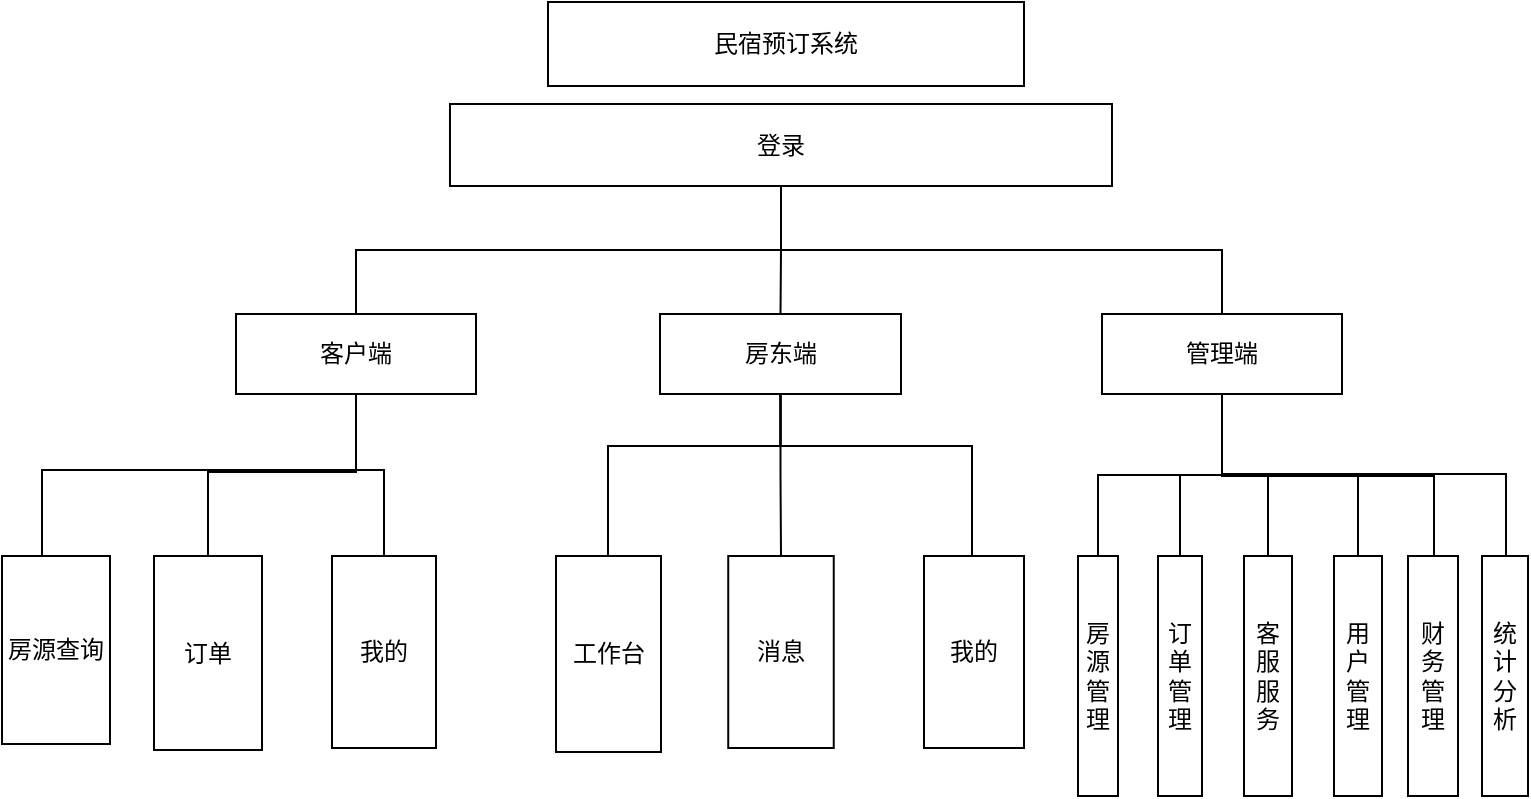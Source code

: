 <mxfile version="26.2.14" pages="2">
  <diagram name="第 1 页" id="EE1FdvPi0SUPEJO_9L75">
    <mxGraphModel dx="1034" dy="578" grid="0" gridSize="10" guides="1" tooltips="1" connect="1" arrows="0" fold="1" page="1" pageScale="1" pageWidth="827" pageHeight="1169" background="#ffffff" math="0" shadow="0">
      <root>
        <mxCell id="0" />
        <mxCell id="1" parent="0" />
        <mxCell id="kZzPBTxeL-IcbpN5rvKB-13" style="rounded=0;orthogonalLoop=1;jettySize=auto;html=1;edgeStyle=orthogonalEdgeStyle;endArrow=none;startFill=0;" parent="1" source="kZzPBTxeL-IcbpN5rvKB-9" target="kZzPBTxeL-IcbpN5rvKB-11" edge="1">
          <mxGeometry relative="1" as="geometry" />
        </mxCell>
        <mxCell id="kZzPBTxeL-IcbpN5rvKB-14" style="edgeStyle=orthogonalEdgeStyle;rounded=0;orthogonalLoop=1;jettySize=auto;html=1;endArrow=none;startFill=0;" parent="1" source="kZzPBTxeL-IcbpN5rvKB-9" target="kZzPBTxeL-IcbpN5rvKB-10" edge="1">
          <mxGeometry relative="1" as="geometry" />
        </mxCell>
        <mxCell id="kZzPBTxeL-IcbpN5rvKB-15" style="rounded=0;orthogonalLoop=1;jettySize=auto;html=1;edgeStyle=orthogonalEdgeStyle;strokeColor=default;endArrow=none;startFill=0;" parent="1" source="kZzPBTxeL-IcbpN5rvKB-9" target="kZzPBTxeL-IcbpN5rvKB-12" edge="1">
          <mxGeometry relative="1" as="geometry" />
        </mxCell>
        <mxCell id="kZzPBTxeL-IcbpN5rvKB-9" value="登录" style="rounded=0;whiteSpace=wrap;html=1;fillColor=none;" parent="1" vertex="1">
          <mxGeometry x="256.99" y="55" width="331" height="41" as="geometry" />
        </mxCell>
        <mxCell id="kZzPBTxeL-IcbpN5rvKB-23" style="edgeStyle=orthogonalEdgeStyle;rounded=0;orthogonalLoop=1;jettySize=auto;html=1;endArrow=none;startFill=0;" parent="1" source="kZzPBTxeL-IcbpN5rvKB-10" target="kZzPBTxeL-IcbpN5rvKB-16" edge="1">
          <mxGeometry relative="1" as="geometry">
            <Array as="points">
              <mxPoint x="210" y="238" />
              <mxPoint x="53" y="238" />
            </Array>
          </mxGeometry>
        </mxCell>
        <mxCell id="kZzPBTxeL-IcbpN5rvKB-29" style="edgeStyle=orthogonalEdgeStyle;rounded=0;orthogonalLoop=1;jettySize=auto;html=1;endArrow=none;startFill=0;" parent="1" source="kZzPBTxeL-IcbpN5rvKB-10" target="kZzPBTxeL-IcbpN5rvKB-19" edge="1">
          <mxGeometry relative="1" as="geometry">
            <Array as="points">
              <mxPoint x="210" y="239" />
              <mxPoint x="136" y="239" />
            </Array>
          </mxGeometry>
        </mxCell>
        <mxCell id="kZzPBTxeL-IcbpN5rvKB-30" style="edgeStyle=orthogonalEdgeStyle;rounded=0;orthogonalLoop=1;jettySize=auto;html=1;entryX=0;entryY=0.5;entryDx=0;entryDy=0;endArrow=none;startFill=0;" parent="1" source="kZzPBTxeL-IcbpN5rvKB-10" target="kZzPBTxeL-IcbpN5rvKB-18" edge="1">
          <mxGeometry relative="1" as="geometry">
            <Array as="points">
              <mxPoint x="210" y="238" />
              <mxPoint x="224" y="238" />
              <mxPoint x="224" y="279" />
            </Array>
          </mxGeometry>
        </mxCell>
        <mxCell id="kZzPBTxeL-IcbpN5rvKB-10" value="客户端" style="rounded=0;whiteSpace=wrap;html=1;" parent="1" vertex="1">
          <mxGeometry x="150" y="160" width="120" height="40" as="geometry" />
        </mxCell>
        <mxCell id="kZzPBTxeL-IcbpN5rvKB-31" style="edgeStyle=orthogonalEdgeStyle;rounded=0;orthogonalLoop=1;jettySize=auto;html=1;endArrow=none;startFill=0;" parent="1" source="kZzPBTxeL-IcbpN5rvKB-11" target="kZzPBTxeL-IcbpN5rvKB-20" edge="1">
          <mxGeometry relative="1" as="geometry">
            <Array as="points">
              <mxPoint x="423" y="226" />
              <mxPoint x="336" y="226" />
            </Array>
          </mxGeometry>
        </mxCell>
        <mxCell id="kZzPBTxeL-IcbpN5rvKB-33" style="edgeStyle=orthogonalEdgeStyle;rounded=0;orthogonalLoop=1;jettySize=auto;html=1;endArrow=none;startFill=0;" parent="1" source="kZzPBTxeL-IcbpN5rvKB-11" target="kZzPBTxeL-IcbpN5rvKB-22" edge="1">
          <mxGeometry relative="1" as="geometry" />
        </mxCell>
        <mxCell id="kZzPBTxeL-IcbpN5rvKB-34" style="edgeStyle=orthogonalEdgeStyle;rounded=0;orthogonalLoop=1;jettySize=auto;html=1;endArrow=none;startFill=0;" parent="1" source="kZzPBTxeL-IcbpN5rvKB-11" target="kZzPBTxeL-IcbpN5rvKB-21" edge="1">
          <mxGeometry relative="1" as="geometry">
            <Array as="points">
              <mxPoint x="423" y="226" />
              <mxPoint x="518" y="226" />
            </Array>
          </mxGeometry>
        </mxCell>
        <mxCell id="kZzPBTxeL-IcbpN5rvKB-11" value="房东端" style="rounded=0;whiteSpace=wrap;html=1;" parent="1" vertex="1">
          <mxGeometry x="362" y="160" width="120.5" height="40" as="geometry" />
        </mxCell>
        <mxCell id="kZzPBTxeL-IcbpN5rvKB-44" style="edgeStyle=orthogonalEdgeStyle;rounded=0;orthogonalLoop=1;jettySize=auto;html=1;endArrow=none;startFill=0;" parent="1" source="kZzPBTxeL-IcbpN5rvKB-12" target="kZzPBTxeL-IcbpN5rvKB-37" edge="1">
          <mxGeometry relative="1" as="geometry" />
        </mxCell>
        <mxCell id="kZzPBTxeL-IcbpN5rvKB-45" style="edgeStyle=orthogonalEdgeStyle;rounded=0;orthogonalLoop=1;jettySize=auto;html=1;endArrow=none;startFill=0;" parent="1" source="kZzPBTxeL-IcbpN5rvKB-12" target="kZzPBTxeL-IcbpN5rvKB-28" edge="1">
          <mxGeometry relative="1" as="geometry" />
        </mxCell>
        <mxCell id="kZzPBTxeL-IcbpN5rvKB-46" style="edgeStyle=orthogonalEdgeStyle;rounded=0;orthogonalLoop=1;jettySize=auto;html=1;endArrow=none;startFill=0;" parent="1" source="kZzPBTxeL-IcbpN5rvKB-12" target="kZzPBTxeL-IcbpN5rvKB-38" edge="1">
          <mxGeometry relative="1" as="geometry" />
        </mxCell>
        <mxCell id="kZzPBTxeL-IcbpN5rvKB-47" style="edgeStyle=orthogonalEdgeStyle;rounded=0;orthogonalLoop=1;jettySize=auto;html=1;endArrow=none;startFill=0;" parent="1" source="kZzPBTxeL-IcbpN5rvKB-12" target="kZzPBTxeL-IcbpN5rvKB-36" edge="1">
          <mxGeometry relative="1" as="geometry" />
        </mxCell>
        <mxCell id="kZzPBTxeL-IcbpN5rvKB-48" style="edgeStyle=orthogonalEdgeStyle;rounded=0;orthogonalLoop=1;jettySize=auto;html=1;endArrow=none;startFill=0;" parent="1" source="kZzPBTxeL-IcbpN5rvKB-12" target="kZzPBTxeL-IcbpN5rvKB-35" edge="1">
          <mxGeometry relative="1" as="geometry">
            <Array as="points">
              <mxPoint x="643" y="241" />
              <mxPoint x="749" y="241" />
            </Array>
          </mxGeometry>
        </mxCell>
        <mxCell id="kZzPBTxeL-IcbpN5rvKB-49" style="edgeStyle=orthogonalEdgeStyle;rounded=0;orthogonalLoop=1;jettySize=auto;html=1;endArrow=none;startFill=0;" parent="1" source="kZzPBTxeL-IcbpN5rvKB-12" target="kZzPBTxeL-IcbpN5rvKB-42" edge="1">
          <mxGeometry relative="1" as="geometry">
            <Array as="points">
              <mxPoint x="643" y="240" />
              <mxPoint x="785" y="240" />
            </Array>
          </mxGeometry>
        </mxCell>
        <mxCell id="kZzPBTxeL-IcbpN5rvKB-12" value="管理端" style="rounded=0;whiteSpace=wrap;html=1;" parent="1" vertex="1">
          <mxGeometry x="583" y="160" width="120" height="40" as="geometry" />
        </mxCell>
        <mxCell id="kZzPBTxeL-IcbpN5rvKB-16" value="房源查询" style="rounded=0;whiteSpace=wrap;html=1;direction=south;" parent="1" vertex="1">
          <mxGeometry x="33" y="281" width="54" height="94" as="geometry" />
        </mxCell>
        <mxCell id="kZzPBTxeL-IcbpN5rvKB-18" value="我的" style="rounded=0;whiteSpace=wrap;html=1;direction=south;" parent="1" vertex="1">
          <mxGeometry x="198" y="281" width="52" height="96" as="geometry" />
        </mxCell>
        <mxCell id="kZzPBTxeL-IcbpN5rvKB-19" value="订单" style="rounded=0;whiteSpace=wrap;html=1;direction=south;" parent="1" vertex="1">
          <mxGeometry x="109" y="281" width="54" height="97" as="geometry" />
        </mxCell>
        <mxCell id="kZzPBTxeL-IcbpN5rvKB-20" value="工作台" style="rounded=0;whiteSpace=wrap;html=1;direction=south;" parent="1" vertex="1">
          <mxGeometry x="310" y="281" width="52.5" height="98" as="geometry" />
        </mxCell>
        <mxCell id="kZzPBTxeL-IcbpN5rvKB-21" value="我的" style="rounded=0;whiteSpace=wrap;html=1;direction=south;" parent="1" vertex="1">
          <mxGeometry x="494" y="281" width="50" height="96" as="geometry" />
        </mxCell>
        <mxCell id="kZzPBTxeL-IcbpN5rvKB-22" value="消息" style="rounded=0;whiteSpace=wrap;html=1;direction=south;" parent="1" vertex="1">
          <mxGeometry x="396.12" y="281" width="52.75" height="96" as="geometry" />
        </mxCell>
        <mxCell id="kZzPBTxeL-IcbpN5rvKB-27" value="民宿预订系统" style="rounded=0;whiteSpace=wrap;html=1;" parent="1" vertex="1">
          <mxGeometry x="306" y="4" width="238" height="42" as="geometry" />
        </mxCell>
        <mxCell id="kZzPBTxeL-IcbpN5rvKB-28" value="订单管理" style="rounded=0;whiteSpace=wrap;html=1;direction=south;" parent="1" vertex="1">
          <mxGeometry x="611" y="281" width="22" height="120" as="geometry" />
        </mxCell>
        <mxCell id="kZzPBTxeL-IcbpN5rvKB-35" value="财务管理" style="rounded=0;whiteSpace=wrap;html=1;direction=south;" parent="1" vertex="1">
          <mxGeometry x="736" y="281" width="25" height="120" as="geometry" />
        </mxCell>
        <mxCell id="kZzPBTxeL-IcbpN5rvKB-36" value="用户管理" style="rounded=0;whiteSpace=wrap;html=1;direction=south;" parent="1" vertex="1">
          <mxGeometry x="699" y="281" width="24" height="120" as="geometry" />
        </mxCell>
        <mxCell id="kZzPBTxeL-IcbpN5rvKB-37" value="房源管理" style="rounded=0;whiteSpace=wrap;html=1;direction=south;" parent="1" vertex="1">
          <mxGeometry x="571" y="281" width="20" height="120" as="geometry" />
        </mxCell>
        <mxCell id="kZzPBTxeL-IcbpN5rvKB-38" value="客服服务" style="rounded=0;whiteSpace=wrap;html=1;direction=south;" parent="1" vertex="1">
          <mxGeometry x="654" y="281" width="24" height="120" as="geometry" />
        </mxCell>
        <mxCell id="kZzPBTxeL-IcbpN5rvKB-42" value="统计分析" style="rounded=0;whiteSpace=wrap;html=1;direction=south;" parent="1" vertex="1">
          <mxGeometry x="773" y="281" width="23" height="120" as="geometry" />
        </mxCell>
      </root>
    </mxGraphModel>
  </diagram>
  <diagram id="mqnN_yWX03HHrvrMGJ0k" name="第 2 页">
    <mxGraphModel grid="1" page="1" gridSize="10" guides="1" tooltips="1" connect="1" arrows="1" fold="1" pageScale="1" pageWidth="827" pageHeight="1169" math="0" shadow="0">
      <root>
        <mxCell id="0" />
        <mxCell id="1" parent="0" />
      </root>
    </mxGraphModel>
  </diagram>
</mxfile>
